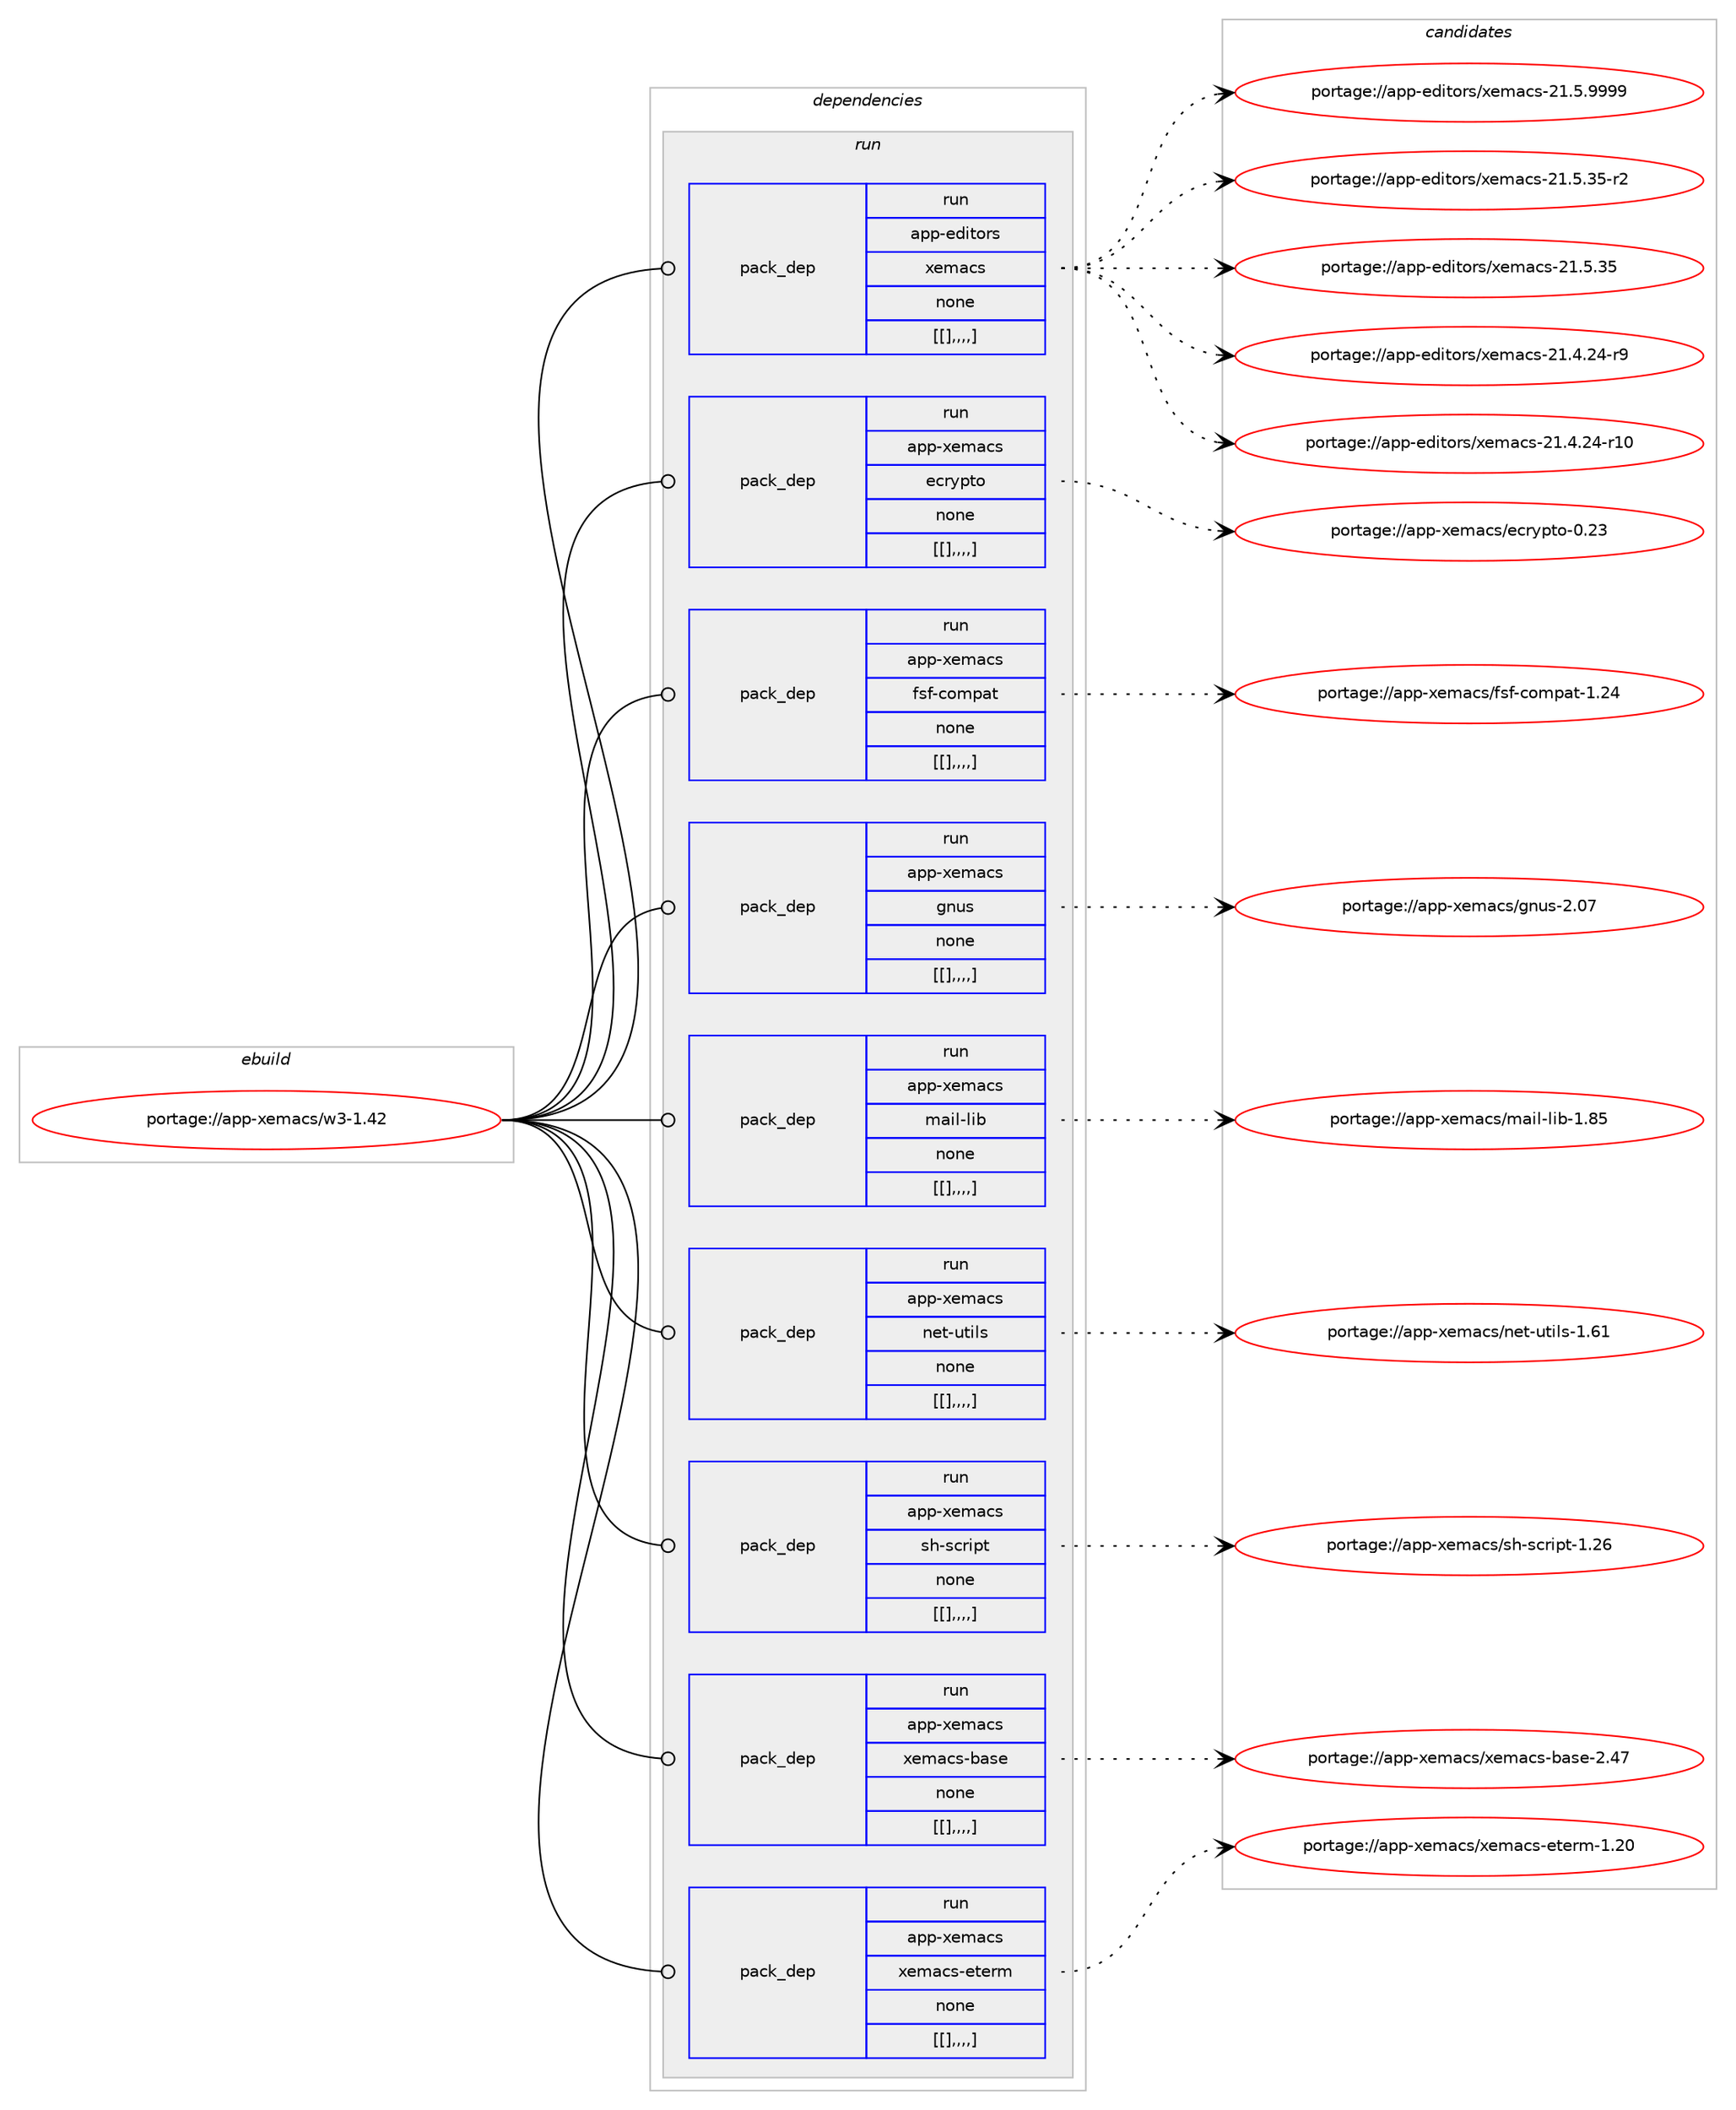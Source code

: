 digraph prolog {

# *************
# Graph options
# *************

newrank=true;
concentrate=true;
compound=true;
graph [rankdir=LR,fontname=Helvetica,fontsize=10,ranksep=1.5];#, ranksep=2.5, nodesep=0.2];
edge  [arrowhead=vee];
node  [fontname=Helvetica,fontsize=10];

# **********
# The ebuild
# **********

subgraph cluster_leftcol {
color=gray;
label=<<i>ebuild</i>>;
id [label="portage://app-xemacs/w3-1.42", color=red, width=4, href="../app-xemacs/w3-1.42.svg"];
}

# ****************
# The dependencies
# ****************

subgraph cluster_midcol {
color=gray;
label=<<i>dependencies</i>>;
subgraph cluster_compile {
fillcolor="#eeeeee";
style=filled;
label=<<i>compile</i>>;
}
subgraph cluster_compileandrun {
fillcolor="#eeeeee";
style=filled;
label=<<i>compile and run</i>>;
}
subgraph cluster_run {
fillcolor="#eeeeee";
style=filled;
label=<<i>run</i>>;
subgraph pack45534 {
dependency62928 [label=<<TABLE BORDER="0" CELLBORDER="1" CELLSPACING="0" CELLPADDING="4" WIDTH="220"><TR><TD ROWSPAN="6" CELLPADDING="30">pack_dep</TD></TR><TR><TD WIDTH="110">run</TD></TR><TR><TD>app-editors</TD></TR><TR><TD>xemacs</TD></TR><TR><TD>none</TD></TR><TR><TD>[[],,,,]</TD></TR></TABLE>>, shape=none, color=blue];
}
id:e -> dependency62928:w [weight=20,style="solid",arrowhead="odot"];
subgraph pack45535 {
dependency62929 [label=<<TABLE BORDER="0" CELLBORDER="1" CELLSPACING="0" CELLPADDING="4" WIDTH="220"><TR><TD ROWSPAN="6" CELLPADDING="30">pack_dep</TD></TR><TR><TD WIDTH="110">run</TD></TR><TR><TD>app-xemacs</TD></TR><TR><TD>ecrypto</TD></TR><TR><TD>none</TD></TR><TR><TD>[[],,,,]</TD></TR></TABLE>>, shape=none, color=blue];
}
id:e -> dependency62929:w [weight=20,style="solid",arrowhead="odot"];
subgraph pack45536 {
dependency62930 [label=<<TABLE BORDER="0" CELLBORDER="1" CELLSPACING="0" CELLPADDING="4" WIDTH="220"><TR><TD ROWSPAN="6" CELLPADDING="30">pack_dep</TD></TR><TR><TD WIDTH="110">run</TD></TR><TR><TD>app-xemacs</TD></TR><TR><TD>fsf-compat</TD></TR><TR><TD>none</TD></TR><TR><TD>[[],,,,]</TD></TR></TABLE>>, shape=none, color=blue];
}
id:e -> dependency62930:w [weight=20,style="solid",arrowhead="odot"];
subgraph pack45537 {
dependency62931 [label=<<TABLE BORDER="0" CELLBORDER="1" CELLSPACING="0" CELLPADDING="4" WIDTH="220"><TR><TD ROWSPAN="6" CELLPADDING="30">pack_dep</TD></TR><TR><TD WIDTH="110">run</TD></TR><TR><TD>app-xemacs</TD></TR><TR><TD>gnus</TD></TR><TR><TD>none</TD></TR><TR><TD>[[],,,,]</TD></TR></TABLE>>, shape=none, color=blue];
}
id:e -> dependency62931:w [weight=20,style="solid",arrowhead="odot"];
subgraph pack45538 {
dependency62932 [label=<<TABLE BORDER="0" CELLBORDER="1" CELLSPACING="0" CELLPADDING="4" WIDTH="220"><TR><TD ROWSPAN="6" CELLPADDING="30">pack_dep</TD></TR><TR><TD WIDTH="110">run</TD></TR><TR><TD>app-xemacs</TD></TR><TR><TD>mail-lib</TD></TR><TR><TD>none</TD></TR><TR><TD>[[],,,,]</TD></TR></TABLE>>, shape=none, color=blue];
}
id:e -> dependency62932:w [weight=20,style="solid",arrowhead="odot"];
subgraph pack45539 {
dependency62933 [label=<<TABLE BORDER="0" CELLBORDER="1" CELLSPACING="0" CELLPADDING="4" WIDTH="220"><TR><TD ROWSPAN="6" CELLPADDING="30">pack_dep</TD></TR><TR><TD WIDTH="110">run</TD></TR><TR><TD>app-xemacs</TD></TR><TR><TD>net-utils</TD></TR><TR><TD>none</TD></TR><TR><TD>[[],,,,]</TD></TR></TABLE>>, shape=none, color=blue];
}
id:e -> dependency62933:w [weight=20,style="solid",arrowhead="odot"];
subgraph pack45540 {
dependency62934 [label=<<TABLE BORDER="0" CELLBORDER="1" CELLSPACING="0" CELLPADDING="4" WIDTH="220"><TR><TD ROWSPAN="6" CELLPADDING="30">pack_dep</TD></TR><TR><TD WIDTH="110">run</TD></TR><TR><TD>app-xemacs</TD></TR><TR><TD>sh-script</TD></TR><TR><TD>none</TD></TR><TR><TD>[[],,,,]</TD></TR></TABLE>>, shape=none, color=blue];
}
id:e -> dependency62934:w [weight=20,style="solid",arrowhead="odot"];
subgraph pack45541 {
dependency62935 [label=<<TABLE BORDER="0" CELLBORDER="1" CELLSPACING="0" CELLPADDING="4" WIDTH="220"><TR><TD ROWSPAN="6" CELLPADDING="30">pack_dep</TD></TR><TR><TD WIDTH="110">run</TD></TR><TR><TD>app-xemacs</TD></TR><TR><TD>xemacs-base</TD></TR><TR><TD>none</TD></TR><TR><TD>[[],,,,]</TD></TR></TABLE>>, shape=none, color=blue];
}
id:e -> dependency62935:w [weight=20,style="solid",arrowhead="odot"];
subgraph pack45542 {
dependency62936 [label=<<TABLE BORDER="0" CELLBORDER="1" CELLSPACING="0" CELLPADDING="4" WIDTH="220"><TR><TD ROWSPAN="6" CELLPADDING="30">pack_dep</TD></TR><TR><TD WIDTH="110">run</TD></TR><TR><TD>app-xemacs</TD></TR><TR><TD>xemacs-eterm</TD></TR><TR><TD>none</TD></TR><TR><TD>[[],,,,]</TD></TR></TABLE>>, shape=none, color=blue];
}
id:e -> dependency62936:w [weight=20,style="solid",arrowhead="odot"];
}
}

# **************
# The candidates
# **************

subgraph cluster_choices {
rank=same;
color=gray;
label=<<i>candidates</i>>;

subgraph choice45534 {
color=black;
nodesep=1;
choice971121124510110010511611111411547120101109979911545504946534657575757 [label="portage://app-editors/xemacs-21.5.9999", color=red, width=4,href="../app-editors/xemacs-21.5.9999.svg"];
choice971121124510110010511611111411547120101109979911545504946534651534511450 [label="portage://app-editors/xemacs-21.5.35-r2", color=red, width=4,href="../app-editors/xemacs-21.5.35-r2.svg"];
choice97112112451011001051161111141154712010110997991154550494653465153 [label="portage://app-editors/xemacs-21.5.35", color=red, width=4,href="../app-editors/xemacs-21.5.35.svg"];
choice971121124510110010511611111411547120101109979911545504946524650524511457 [label="portage://app-editors/xemacs-21.4.24-r9", color=red, width=4,href="../app-editors/xemacs-21.4.24-r9.svg"];
choice97112112451011001051161111141154712010110997991154550494652465052451144948 [label="portage://app-editors/xemacs-21.4.24-r10", color=red, width=4,href="../app-editors/xemacs-21.4.24-r10.svg"];
dependency62928:e -> choice971121124510110010511611111411547120101109979911545504946534657575757:w [style=dotted,weight="100"];
dependency62928:e -> choice971121124510110010511611111411547120101109979911545504946534651534511450:w [style=dotted,weight="100"];
dependency62928:e -> choice97112112451011001051161111141154712010110997991154550494653465153:w [style=dotted,weight="100"];
dependency62928:e -> choice971121124510110010511611111411547120101109979911545504946524650524511457:w [style=dotted,weight="100"];
dependency62928:e -> choice97112112451011001051161111141154712010110997991154550494652465052451144948:w [style=dotted,weight="100"];
}
subgraph choice45535 {
color=black;
nodesep=1;
choice9711211245120101109979911547101991141211121161114548465051 [label="portage://app-xemacs/ecrypto-0.23", color=red, width=4,href="../app-xemacs/ecrypto-0.23.svg"];
dependency62929:e -> choice9711211245120101109979911547101991141211121161114548465051:w [style=dotted,weight="100"];
}
subgraph choice45536 {
color=black;
nodesep=1;
choice97112112451201011099799115471021151024599111109112971164549465052 [label="portage://app-xemacs/fsf-compat-1.24", color=red, width=4,href="../app-xemacs/fsf-compat-1.24.svg"];
dependency62930:e -> choice97112112451201011099799115471021151024599111109112971164549465052:w [style=dotted,weight="100"];
}
subgraph choice45537 {
color=black;
nodesep=1;
choice97112112451201011099799115471031101171154550464855 [label="portage://app-xemacs/gnus-2.07", color=red, width=4,href="../app-xemacs/gnus-2.07.svg"];
dependency62931:e -> choice97112112451201011099799115471031101171154550464855:w [style=dotted,weight="100"];
}
subgraph choice45538 {
color=black;
nodesep=1;
choice97112112451201011099799115471099710510845108105984549465653 [label="portage://app-xemacs/mail-lib-1.85", color=red, width=4,href="../app-xemacs/mail-lib-1.85.svg"];
dependency62932:e -> choice97112112451201011099799115471099710510845108105984549465653:w [style=dotted,weight="100"];
}
subgraph choice45539 {
color=black;
nodesep=1;
choice9711211245120101109979911547110101116451171161051081154549465449 [label="portage://app-xemacs/net-utils-1.61", color=red, width=4,href="../app-xemacs/net-utils-1.61.svg"];
dependency62933:e -> choice9711211245120101109979911547110101116451171161051081154549465449:w [style=dotted,weight="100"];
}
subgraph choice45540 {
color=black;
nodesep=1;
choice971121124512010110997991154711510445115991141051121164549465054 [label="portage://app-xemacs/sh-script-1.26", color=red, width=4,href="../app-xemacs/sh-script-1.26.svg"];
dependency62934:e -> choice971121124512010110997991154711510445115991141051121164549465054:w [style=dotted,weight="100"];
}
subgraph choice45541 {
color=black;
nodesep=1;
choice971121124512010110997991154712010110997991154598971151014550465255 [label="portage://app-xemacs/xemacs-base-2.47", color=red, width=4,href="../app-xemacs/xemacs-base-2.47.svg"];
dependency62935:e -> choice971121124512010110997991154712010110997991154598971151014550465255:w [style=dotted,weight="100"];
}
subgraph choice45542 {
color=black;
nodesep=1;
choice97112112451201011099799115471201011099799115451011161011141094549465048 [label="portage://app-xemacs/xemacs-eterm-1.20", color=red, width=4,href="../app-xemacs/xemacs-eterm-1.20.svg"];
dependency62936:e -> choice97112112451201011099799115471201011099799115451011161011141094549465048:w [style=dotted,weight="100"];
}
}

}
